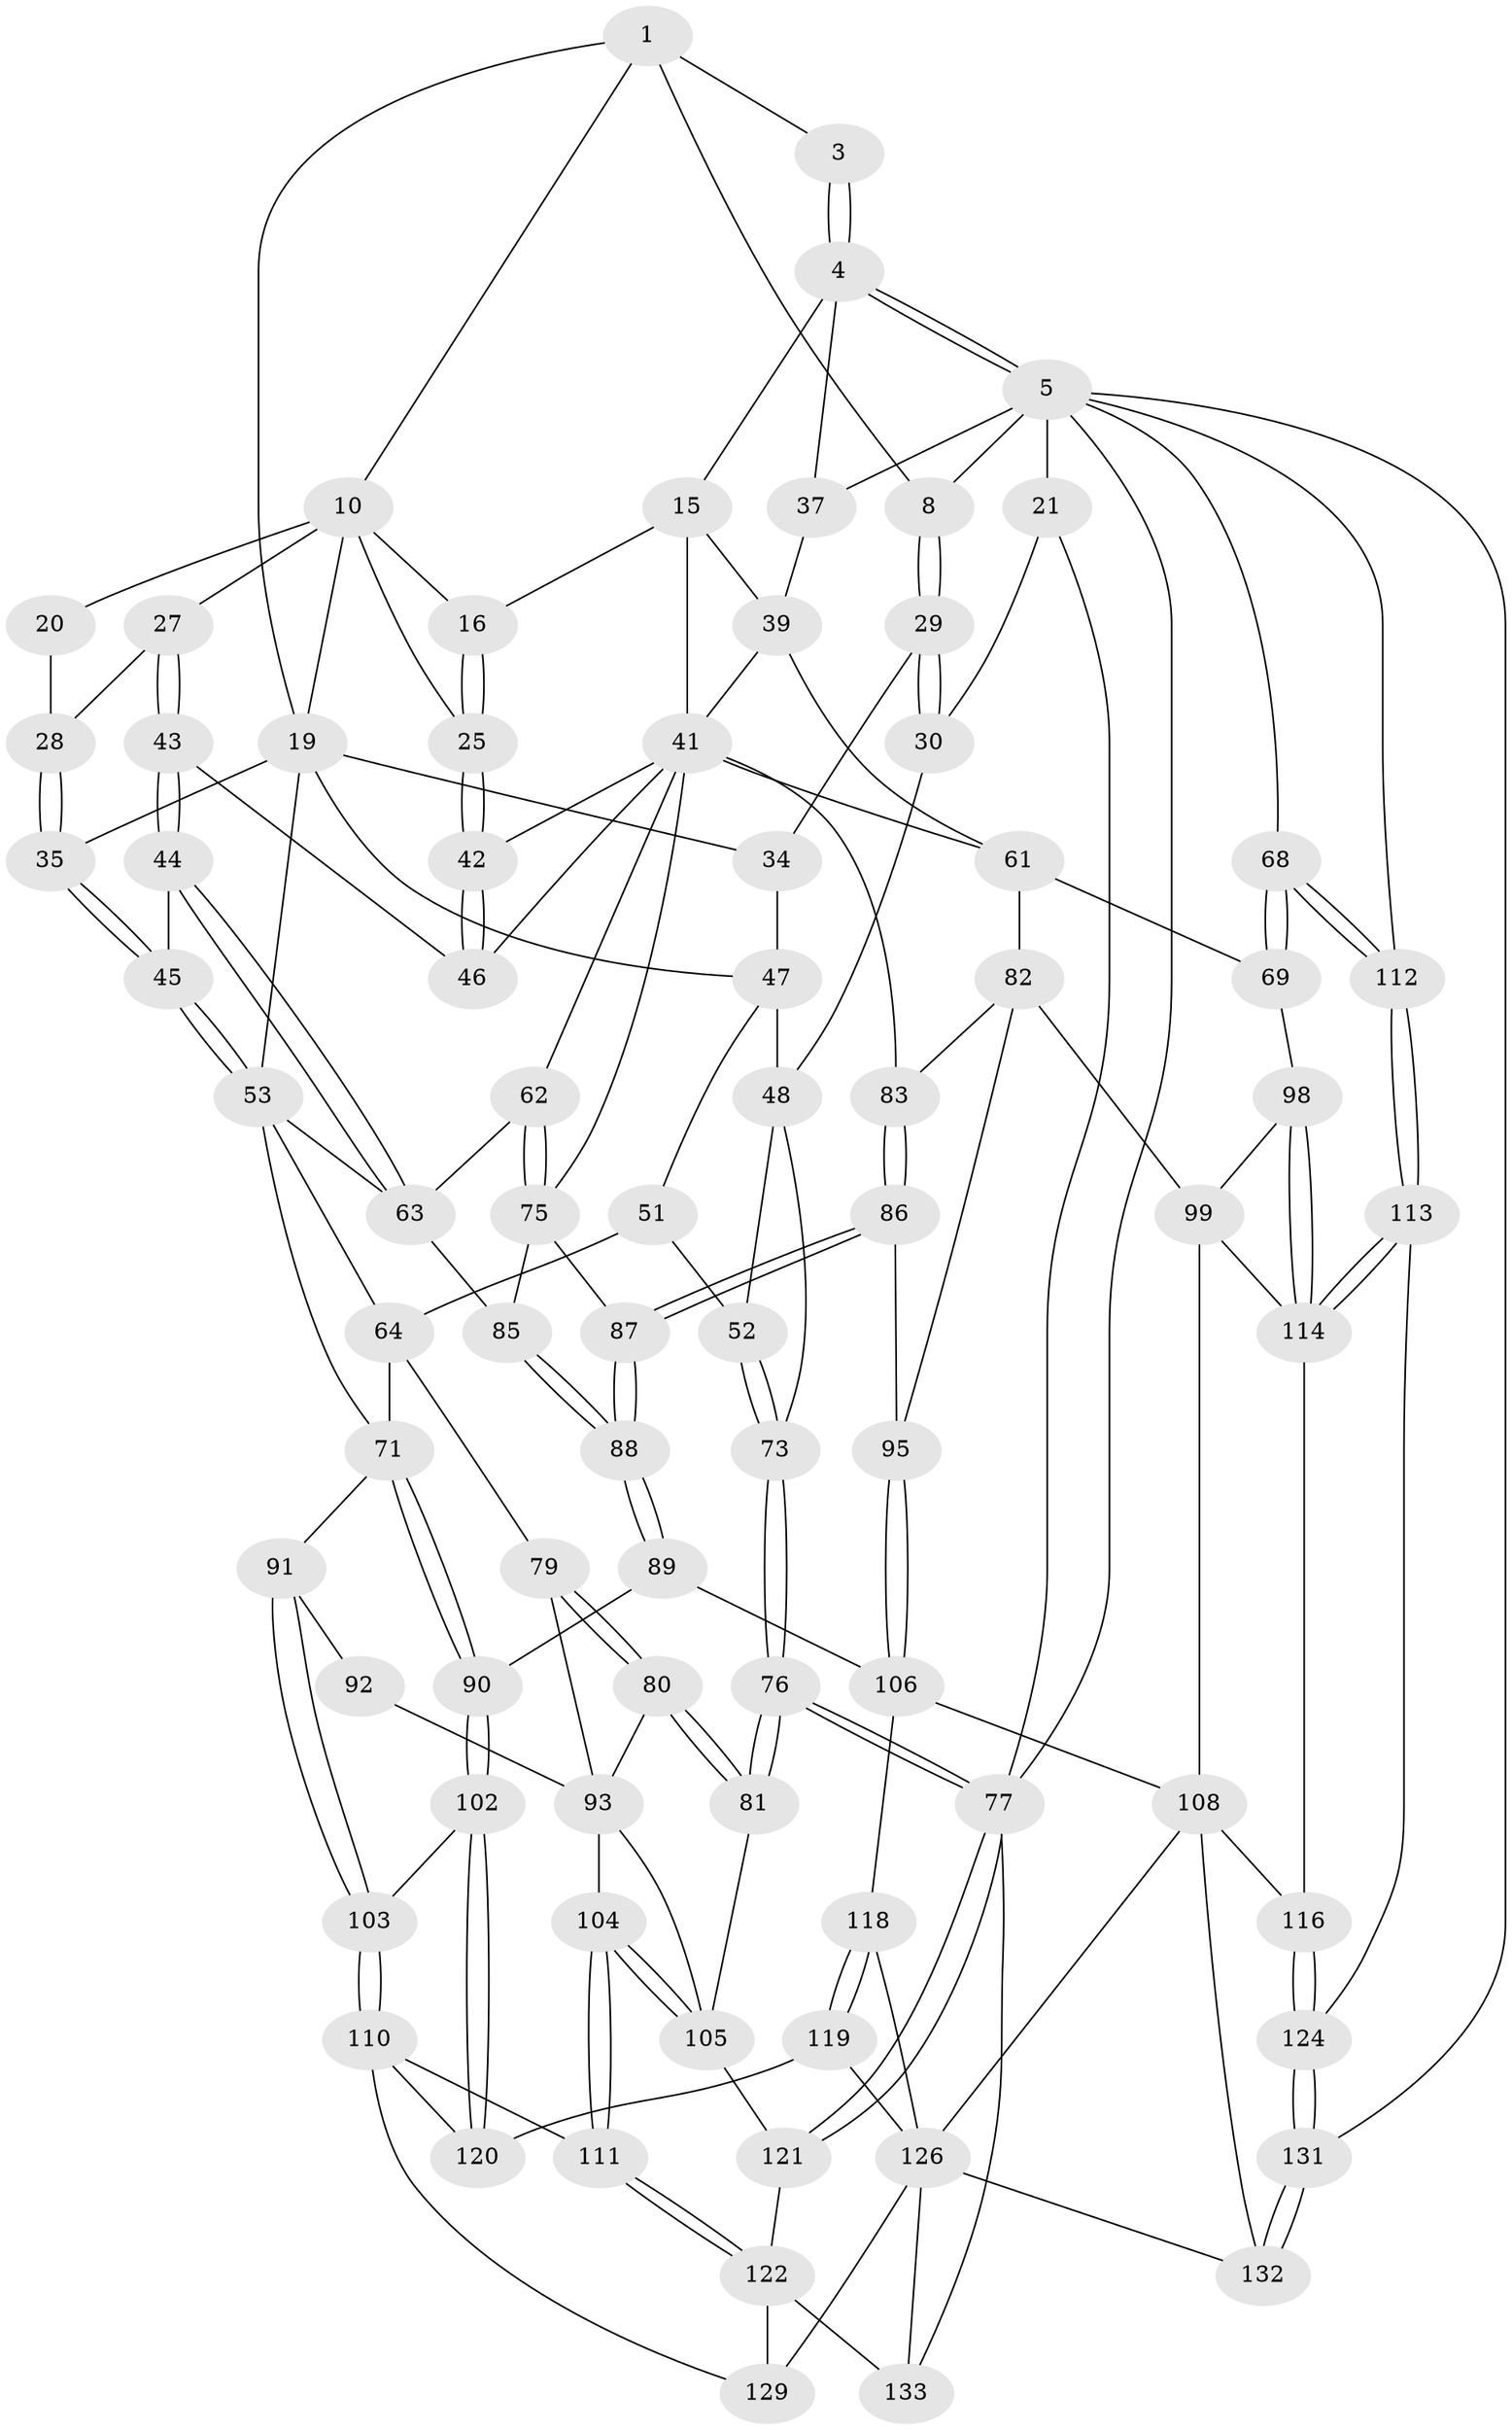 // original degree distribution, {3: 0.021897810218978103, 5: 0.5766423357664233, 4: 0.20437956204379562, 6: 0.19708029197080293}
// Generated by graph-tools (version 1.1) at 2025/21/03/04/25 18:21:05]
// undirected, 82 vertices, 188 edges
graph export_dot {
graph [start="1"]
  node [color=gray90,style=filled];
  1 [pos="+0.3291410156294361+0",super="+2+7"];
  3 [pos="+0.7252460309939572+0"];
  4 [pos="+1+0",super="+14"];
  5 [pos="+1+0",super="+6+128+36"];
  8 [pos="+0.14783806804690788+0.12145595845205535"];
  10 [pos="+0.47827584789892974+0",super="+17+11"];
  15 [pos="+0.7427924782034823+0.16333471445266018",super="+40"];
  16 [pos="+0.7225509193700256+0.15963990808907705"];
  19 [pos="+0.3400820729592244+0.15983764859140853",super="+31"];
  20 [pos="+0.5066248479968587+0.11274978241726415",super="+24"];
  21 [pos="+0+0.17139514736224498"];
  25 [pos="+0.6945808201757249+0.1713345685392632"];
  27 [pos="+0.5984929746379247+0.21229681433855052"];
  28 [pos="+0.5161387180095397+0.24047785818669892"];
  29 [pos="+0.07635739064191513+0.21601813246391366"];
  30 [pos="+0+0.17508413781873428"];
  34 [pos="+0.08425686590511731+0.23053905012624712"];
  35 [pos="+0.45888618985053947+0.3358787694420803"];
  37 [pos="+1+0.22481488049712692",super="+38"];
  39 [pos="+0.8413423271951331+0.3616991106304965",super="+58"];
  41 [pos="+0.73274108815035+0.3794253261783565",super="+55"];
  42 [pos="+0.6927395548319879+0.33923899837909643"];
  43 [pos="+0.5830044324228977+0.3808455122295942"];
  44 [pos="+0.5042802567399554+0.389027412702608"];
  45 [pos="+0.4599945124945322+0.3413604815014653"];
  46 [pos="+0.5970291701517861+0.38775650281643104"];
  47 [pos="+0.05586343192392215+0.3537524532774571",super="+50"];
  48 [pos="+0.03687611112790374+0.37697239928063764",super="+49"];
  51 [pos="+0.09817612024983442+0.4941154894280867"];
  52 [pos="+0.048530718789005875+0.47867548744181837"];
  53 [pos="+0.32765592653147263+0.4340267050271732",super="+54+67"];
  61 [pos="+0.9110061962404548+0.515436882624464",super="+70"];
  62 [pos="+0.5415680868093763+0.5060821697734428"];
  63 [pos="+0.47739784384187245+0.5119438232222228",super="+66"];
  64 [pos="+0.1865932580430309+0.577271468567693",super="+65"];
  68 [pos="+1+0.6279013402859865"];
  69 [pos="+0.9434634729228356+0.5994496572089306"];
  71 [pos="+0.3891661054308009+0.5694083202460801",super="+72"];
  73 [pos="+0+0.5236176594219268"];
  75 [pos="+0.6398733710960217+0.5459309833562651",super="+84"];
  76 [pos="+0+0.6586468949364161"];
  77 [pos="+0+1",super="+78"];
  79 [pos="+0.1107580835137711+0.6093498255906509"];
  80 [pos="+0.00602751534876301+0.6715480604252048"];
  81 [pos="+0+0.6790008657948575"];
  82 [pos="+0.881805430352757+0.5905730244484487",super="+94"];
  83 [pos="+0.7575958203297104+0.5664126528499186"];
  85 [pos="+0.4750369768473002+0.5301378166912735"];
  86 [pos="+0.6868860108870287+0.691712820918535"];
  87 [pos="+0.596312803879021+0.6891832804220068"];
  88 [pos="+0.5705490177842966+0.7053843084422431"];
  89 [pos="+0.5432787932828878+0.7378890744729094"];
  90 [pos="+0.49551590352636504+0.7372450255851762"];
  91 [pos="+0.28384058946032725+0.6854881523804719"];
  92 [pos="+0.18822096156353282+0.7180054049379789"];
  93 [pos="+0.1484726449978378+0.7110951252662256",super="+96"];
  95 [pos="+0.7070936344638765+0.7121303368545203"];
  98 [pos="+0.8976517356424724+0.733702828495268"];
  99 [pos="+0.8551741786444367+0.7611631766344216",super="+100"];
  102 [pos="+0.3995674535441891+0.788296250963121"];
  103 [pos="+0.29898471649594793+0.7321340798893039"];
  104 [pos="+0.15063803105994159+0.8139441727344947"];
  105 [pos="+0.0958893361338677+0.8082639401314605",super="+109"];
  106 [pos="+0.6962028895012032+0.8185510239321129",super="+107"];
  108 [pos="+0.7684169813039563+0.8322399862618513",super="+117"];
  110 [pos="+0.23587206562825636+0.8166225294653529",super="+127"];
  111 [pos="+0.1799324541198429+0.8437018601934347"];
  112 [pos="+1+1"];
  113 [pos="+0.9955600635264696+0.8630900900584558"];
  114 [pos="+0.9397888032791257+0.8135823701209826",super="+115"];
  116 [pos="+0.8224278412880199+0.8711034657018796"];
  118 [pos="+0.6020579751103042+0.8797850129230763"];
  119 [pos="+0.5677946704623811+0.9253920729825672"];
  120 [pos="+0.39771471656898305+0.8662164149027706"];
  121 [pos="+0.02285326542225284+0.8813778411159235"];
  122 [pos="+0.16866632021732592+0.8905653690982509",super="+123+130"];
  124 [pos="+0.8419654760380062+0.8857744595410141"];
  126 [pos="+0.695931635655891+0.9268724405722377",super="+135"];
  129 [pos="+0.33904618316375845+0.9924494306058576"];
  131 [pos="+1+1"];
  132 [pos="+0.9468324667819477+1"];
  133 [pos="+0.08602908554739463+1",super="+134"];
  1 -- 10;
  1 -- 3;
  1 -- 8;
  1 -- 19;
  3 -- 4;
  3 -- 4;
  4 -- 5;
  4 -- 5;
  4 -- 15;
  4 -- 37;
  5 -- 8;
  5 -- 21 [weight=2];
  5 -- 112;
  5 -- 131;
  5 -- 77;
  5 -- 37;
  5 -- 68;
  8 -- 29;
  8 -- 29;
  10 -- 19;
  10 -- 20 [weight=4];
  10 -- 16;
  10 -- 25;
  10 -- 27;
  15 -- 16;
  15 -- 41;
  15 -- 39;
  16 -- 25;
  16 -- 25;
  19 -- 34;
  19 -- 35;
  19 -- 53;
  19 -- 47;
  20 -- 28;
  21 -- 30;
  21 -- 77;
  25 -- 42;
  25 -- 42;
  27 -- 28;
  27 -- 43;
  27 -- 43;
  28 -- 35;
  28 -- 35;
  29 -- 30;
  29 -- 30;
  29 -- 34;
  30 -- 48;
  34 -- 47;
  35 -- 45;
  35 -- 45;
  37 -- 39 [weight=2];
  39 -- 41;
  39 -- 61;
  41 -- 42;
  41 -- 83;
  41 -- 62;
  41 -- 75;
  41 -- 61;
  41 -- 46;
  42 -- 46;
  42 -- 46;
  43 -- 44;
  43 -- 44;
  43 -- 46;
  44 -- 45;
  44 -- 63;
  44 -- 63;
  45 -- 53;
  45 -- 53;
  47 -- 48;
  47 -- 51;
  48 -- 52;
  48 -- 73;
  51 -- 52;
  51 -- 64;
  52 -- 73;
  52 -- 73;
  53 -- 64;
  53 -- 71;
  53 -- 63;
  61 -- 82;
  61 -- 69;
  62 -- 63;
  62 -- 75;
  62 -- 75;
  63 -- 85;
  64 -- 79;
  64 -- 71;
  68 -- 69;
  68 -- 69;
  68 -- 112;
  68 -- 112;
  69 -- 98;
  71 -- 90;
  71 -- 90;
  71 -- 91;
  73 -- 76;
  73 -- 76;
  75 -- 85;
  75 -- 87;
  76 -- 77;
  76 -- 77;
  76 -- 81;
  76 -- 81;
  77 -- 121;
  77 -- 121;
  77 -- 133;
  79 -- 80;
  79 -- 80;
  79 -- 93;
  80 -- 81;
  80 -- 81;
  80 -- 93;
  81 -- 105;
  82 -- 83;
  82 -- 99;
  82 -- 95;
  83 -- 86;
  83 -- 86;
  85 -- 88;
  85 -- 88;
  86 -- 87;
  86 -- 87;
  86 -- 95;
  87 -- 88;
  87 -- 88;
  88 -- 89;
  88 -- 89;
  89 -- 90;
  89 -- 106;
  90 -- 102;
  90 -- 102;
  91 -- 92;
  91 -- 103;
  91 -- 103;
  92 -- 93 [weight=2];
  93 -- 104;
  93 -- 105;
  95 -- 106;
  95 -- 106;
  98 -- 99;
  98 -- 114;
  98 -- 114;
  99 -- 108;
  99 -- 114;
  102 -- 103;
  102 -- 120;
  102 -- 120;
  103 -- 110;
  103 -- 110;
  104 -- 105;
  104 -- 105;
  104 -- 111;
  104 -- 111;
  105 -- 121;
  106 -- 108;
  106 -- 118;
  108 -- 132;
  108 -- 116;
  108 -- 126;
  110 -- 111;
  110 -- 120;
  110 -- 129;
  111 -- 122;
  111 -- 122;
  112 -- 113;
  112 -- 113;
  113 -- 114;
  113 -- 114;
  113 -- 124;
  114 -- 116;
  116 -- 124;
  116 -- 124;
  118 -- 119;
  118 -- 119;
  118 -- 126;
  119 -- 120;
  119 -- 126;
  121 -- 122;
  122 -- 133 [weight=2];
  122 -- 129;
  124 -- 131;
  124 -- 131;
  126 -- 129;
  126 -- 132;
  126 -- 133;
  131 -- 132;
  131 -- 132;
}
